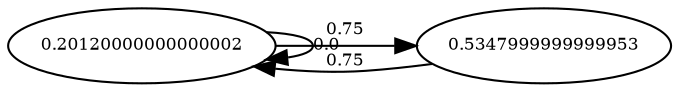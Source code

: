 // RBF
digraph {
	node [fontsize=8]
	edge [fontsize=8]
	edge [labelfloat=false]
	0.20120000000000002
	0.5347999999999953
	0.20120000000000002 -> 0.20120000000000002 [label=0.0 constraint=false]
	0.20120000000000002 -> 0.5347999999999953 [label=0.75 constraint=false]
	0.5347999999999953 -> 0.20120000000000002 [label=0.75 constraint=false]
}
